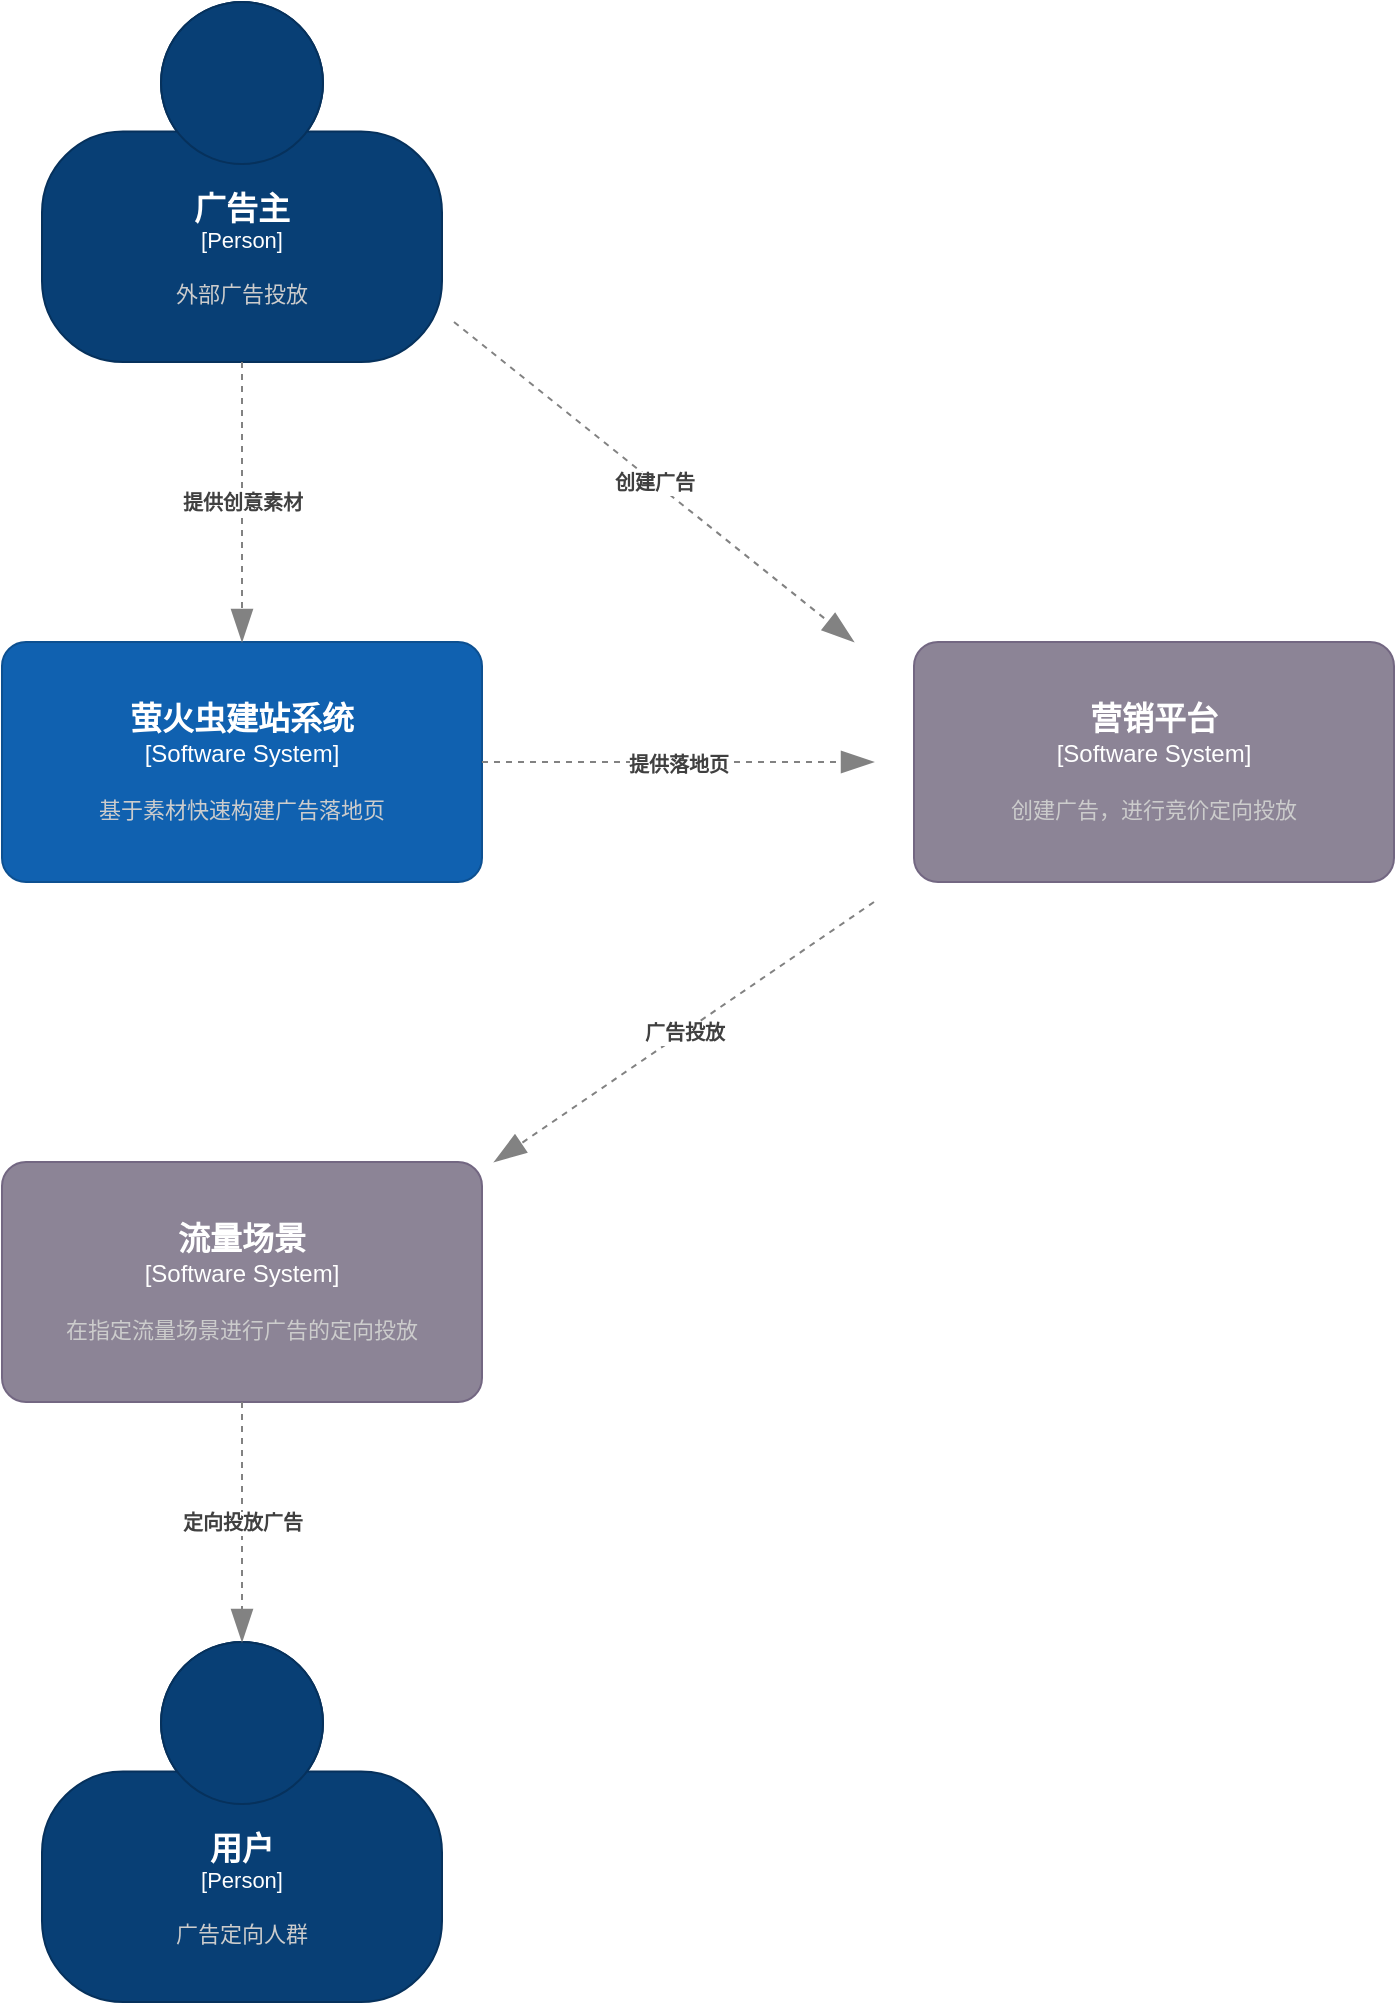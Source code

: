 <mxfile version="20.8.1" type="github">
  <diagram id="Q7OIYMZA_RLeAScZj4QZ" name="第 1 页">
    <mxGraphModel dx="2585" dy="1095" grid="1" gridSize="10" guides="1" tooltips="1" connect="1" arrows="1" fold="1" page="1" pageScale="1" pageWidth="827" pageHeight="1169" math="0" shadow="0">
      <root>
        <mxCell id="0" />
        <mxCell id="1" parent="0" />
        <object placeholders="1" c4Name="广告主" c4Type="Person" c4Description="外部广告投放" label="&lt;font style=&quot;font-size: 16px&quot;&gt;&lt;b&gt;%c4Name%&lt;/b&gt;&lt;/font&gt;&lt;div&gt;[%c4Type%]&lt;/div&gt;&lt;br&gt;&lt;div&gt;&lt;font style=&quot;font-size: 11px&quot;&gt;&lt;font color=&quot;#cccccc&quot;&gt;%c4Description%&lt;/font&gt;&lt;/div&gt;" id="DnMGILyYiiaERjJ62217-1">
          <mxCell style="html=1;fontSize=11;dashed=0;whiteSpace=wrap;fillColor=#083F75;strokeColor=#06315C;fontColor=#ffffff;shape=mxgraph.c4.person2;align=center;metaEdit=1;points=[[0.5,0,0],[1,0.5,0],[1,0.75,0],[0.75,1,0],[0.5,1,0],[0.25,1,0],[0,0.75,0],[0,0.5,0]];resizable=0;" vertex="1" parent="1">
            <mxGeometry x="314" y="240" width="200" height="180" as="geometry" />
          </mxCell>
        </object>
        <object placeholders="1" c4Name="萤火虫建站系统" c4Type="Software System" c4Description="基于素材快速构建广告落地页" label="&lt;font style=&quot;font-size: 16px&quot;&gt;&lt;b&gt;%c4Name%&lt;/b&gt;&lt;/font&gt;&lt;div&gt;[%c4Type%]&lt;/div&gt;&lt;br&gt;&lt;div&gt;&lt;font style=&quot;font-size: 11px&quot;&gt;&lt;font color=&quot;#cccccc&quot;&gt;%c4Description%&lt;/font&gt;&lt;/div&gt;" id="DnMGILyYiiaERjJ62217-2">
          <mxCell style="rounded=1;whiteSpace=wrap;html=1;labelBackgroundColor=none;fillColor=#1061B0;fontColor=#ffffff;align=center;arcSize=10;strokeColor=#0D5091;metaEdit=1;resizable=0;points=[[0.25,0,0],[0.5,0,0],[0.75,0,0],[1,0.25,0],[1,0.5,0],[1,0.75,0],[0.75,1,0],[0.5,1,0],[0.25,1,0],[0,0.75,0],[0,0.5,0],[0,0.25,0]];" vertex="1" parent="1">
            <mxGeometry x="294" y="560" width="240" height="120" as="geometry" />
          </mxCell>
        </object>
        <object placeholders="1" c4Name="用户" c4Type="Person" c4Description="广告定向人群" label="&lt;font style=&quot;font-size: 16px&quot;&gt;&lt;b&gt;%c4Name%&lt;/b&gt;&lt;/font&gt;&lt;div&gt;[%c4Type%]&lt;/div&gt;&lt;br&gt;&lt;div&gt;&lt;font style=&quot;font-size: 11px&quot;&gt;&lt;font color=&quot;#cccccc&quot;&gt;%c4Description%&lt;/font&gt;&lt;/div&gt;" id="DnMGILyYiiaERjJ62217-8">
          <mxCell style="html=1;fontSize=11;dashed=0;whiteSpace=wrap;fillColor=#083F75;strokeColor=#06315C;fontColor=#ffffff;shape=mxgraph.c4.person2;align=center;metaEdit=1;points=[[0.5,0,0],[1,0.5,0],[1,0.75,0],[0.75,1,0],[0.5,1,0],[0.25,1,0],[0,0.75,0],[0,0.5,0]];resizable=0;" vertex="1" parent="1">
            <mxGeometry x="314" y="1060" width="200" height="180" as="geometry" />
          </mxCell>
        </object>
        <object placeholders="1" c4Type="Relationship" c4Description="提供创意素材" label="&lt;div style=&quot;text-align: left&quot;&gt;&lt;div style=&quot;text-align: center&quot;&gt;&lt;b&gt;%c4Description%&lt;/b&gt;&lt;/div&gt;" id="DnMGILyYiiaERjJ62217-15">
          <mxCell style="endArrow=blockThin;html=1;fontSize=10;fontColor=#404040;strokeWidth=1;endFill=1;strokeColor=#828282;elbow=vertical;metaEdit=1;endSize=14;startSize=14;jumpStyle=arc;jumpSize=16;rounded=0;edgeStyle=orthogonalEdgeStyle;dashed=1;exitX=0.5;exitY=1;exitDx=0;exitDy=0;exitPerimeter=0;entryX=0.5;entryY=0;entryDx=0;entryDy=0;entryPerimeter=0;" edge="1" parent="1" source="DnMGILyYiiaERjJ62217-1" target="DnMGILyYiiaERjJ62217-2">
            <mxGeometry width="240" relative="1" as="geometry">
              <mxPoint x="570" y="500" as="sourcePoint" />
              <mxPoint x="810" y="500" as="targetPoint" />
            </mxGeometry>
          </mxCell>
        </object>
        <object placeholders="1" c4Type="Relationship" c4Description="提供落地页" label="&lt;div style=&quot;text-align: left&quot;&gt;&lt;div style=&quot;text-align: center&quot;&gt;&lt;b&gt;%c4Description%&lt;/b&gt;&lt;/div&gt;" id="DnMGILyYiiaERjJ62217-17">
          <mxCell style="endArrow=blockThin;html=1;fontSize=10;fontColor=#404040;strokeWidth=1;endFill=1;strokeColor=#828282;elbow=vertical;metaEdit=1;endSize=14;startSize=14;jumpStyle=arc;jumpSize=16;rounded=0;edgeStyle=orthogonalEdgeStyle;dashed=1;exitX=1;exitY=0.5;exitDx=0;exitDy=0;exitPerimeter=0;entryX=0;entryY=0.5;entryDx=0;entryDy=0;entryPerimeter=0;" edge="1" parent="1" source="DnMGILyYiiaERjJ62217-2">
            <mxGeometry width="240" relative="1" as="geometry">
              <mxPoint x="640" y="810" as="sourcePoint" />
              <mxPoint x="730" y="620" as="targetPoint" />
            </mxGeometry>
          </mxCell>
        </object>
        <object placeholders="1" c4Type="Relationship" c4Description="创建广告" label="&lt;div style=&quot;text-align: left&quot;&gt;&lt;div style=&quot;text-align: center&quot;&gt;&lt;b&gt;%c4Description%&lt;/b&gt;&lt;/div&gt;" id="DnMGILyYiiaERjJ62217-18">
          <mxCell style="endArrow=blockThin;html=1;fontSize=10;fontColor=#404040;strokeWidth=1;endFill=1;strokeColor=#828282;elbow=vertical;metaEdit=1;endSize=14;startSize=14;jumpStyle=arc;jumpSize=16;rounded=0;dashed=1;" edge="1" parent="1">
            <mxGeometry width="240" relative="1" as="geometry">
              <mxPoint x="520" y="400" as="sourcePoint" />
              <mxPoint x="720" y="560" as="targetPoint" />
            </mxGeometry>
          </mxCell>
        </object>
        <object placeholders="1" c4Type="Relationship" c4Description="广告投放" label="&lt;div style=&quot;text-align: left&quot;&gt;&lt;div style=&quot;text-align: center&quot;&gt;&lt;b&gt;%c4Description%&lt;/b&gt;&lt;/div&gt;" id="DnMGILyYiiaERjJ62217-19">
          <mxCell style="endArrow=blockThin;html=1;fontSize=10;fontColor=#404040;strokeWidth=1;endFill=1;strokeColor=#828282;elbow=vertical;metaEdit=1;endSize=14;startSize=14;jumpStyle=arc;jumpSize=16;rounded=0;dashed=1;" edge="1" parent="1">
            <mxGeometry width="240" relative="1" as="geometry">
              <mxPoint x="730" y="690" as="sourcePoint" />
              <mxPoint x="540" y="820" as="targetPoint" />
            </mxGeometry>
          </mxCell>
        </object>
        <object placeholders="1" c4Name="流量场景" c4Type="Software System" c4Description="在指定流量场景进行广告的定向投放" label="&lt;font style=&quot;font-size: 16px&quot;&gt;&lt;b&gt;%c4Name%&lt;/b&gt;&lt;/font&gt;&lt;div&gt;[%c4Type%]&lt;/div&gt;&lt;br&gt;&lt;div&gt;&lt;font style=&quot;font-size: 11px&quot;&gt;&lt;font color=&quot;#cccccc&quot;&gt;%c4Description%&lt;/font&gt;&lt;/div&gt;" id="DnMGILyYiiaERjJ62217-21">
          <mxCell style="rounded=1;whiteSpace=wrap;html=1;labelBackgroundColor=none;fillColor=#8C8496;fontColor=#ffffff;align=center;arcSize=10;strokeColor=#736782;metaEdit=1;resizable=0;points=[[0.25,0,0],[0.5,0,0],[0.75,0,0],[1,0.25,0],[1,0.5,0],[1,0.75,0],[0.75,1,0],[0.5,1,0],[0.25,1,0],[0,0.75,0],[0,0.5,0],[0,0.25,0]];" vertex="1" parent="1">
            <mxGeometry x="294" y="820" width="240" height="120" as="geometry" />
          </mxCell>
        </object>
        <object placeholders="1" c4Type="Relationship" c4Description="定向投放广告" label="&lt;div style=&quot;text-align: left&quot;&gt;&lt;div style=&quot;text-align: center&quot;&gt;&lt;b&gt;%c4Description%&lt;/b&gt;&lt;/div&gt;" id="DnMGILyYiiaERjJ62217-22">
          <mxCell style="endArrow=blockThin;html=1;fontSize=10;fontColor=#404040;strokeWidth=1;endFill=1;strokeColor=#828282;elbow=vertical;metaEdit=1;endSize=14;startSize=14;jumpStyle=arc;jumpSize=16;rounded=0;edgeStyle=orthogonalEdgeStyle;dashed=1;exitX=0.5;exitY=1;exitDx=0;exitDy=0;exitPerimeter=0;entryX=0.5;entryY=0;entryDx=0;entryDy=0;entryPerimeter=0;" edge="1" parent="1" source="DnMGILyYiiaERjJ62217-21" target="DnMGILyYiiaERjJ62217-8">
            <mxGeometry width="240" relative="1" as="geometry">
              <mxPoint x="680" y="1020" as="sourcePoint" />
              <mxPoint x="920" y="1020" as="targetPoint" />
            </mxGeometry>
          </mxCell>
        </object>
        <object placeholders="1" c4Name="营销平台" c4Type="Software System" c4Description="创建广告，进行竞价定向投放" label="&lt;font style=&quot;font-size: 16px&quot;&gt;&lt;b&gt;%c4Name%&lt;/b&gt;&lt;/font&gt;&lt;div&gt;[%c4Type%]&lt;/div&gt;&lt;br&gt;&lt;div&gt;&lt;font style=&quot;font-size: 11px&quot;&gt;&lt;font color=&quot;#cccccc&quot;&gt;%c4Description%&lt;/font&gt;&lt;/div&gt;" id="DnMGILyYiiaERjJ62217-23">
          <mxCell style="rounded=1;whiteSpace=wrap;html=1;labelBackgroundColor=none;fillColor=#8C8496;fontColor=#ffffff;align=center;arcSize=10;strokeColor=#736782;metaEdit=1;resizable=0;points=[[0.25,0,0],[0.5,0,0],[0.75,0,0],[1,0.25,0],[1,0.5,0],[1,0.75,0],[0.75,1,0],[0.5,1,0],[0.25,1,0],[0,0.75,0],[0,0.5,0],[0,0.25,0]];" vertex="1" parent="1">
            <mxGeometry x="750" y="560" width="240" height="120" as="geometry" />
          </mxCell>
        </object>
      </root>
    </mxGraphModel>
  </diagram>
</mxfile>
